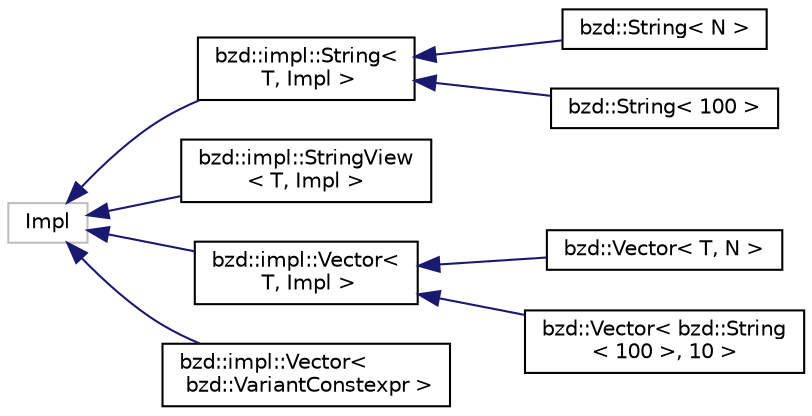 digraph "Graphical Class Hierarchy"
{
  edge [fontname="Helvetica",fontsize="10",labelfontname="Helvetica",labelfontsize="10"];
  node [fontname="Helvetica",fontsize="10",shape=record];
  rankdir="LR";
  Node133 [label="Impl",height=0.2,width=0.4,color="grey75", fillcolor="white", style="filled"];
  Node133 -> Node0 [dir="back",color="midnightblue",fontsize="10",style="solid",fontname="Helvetica"];
  Node0 [label="bzd::impl::String\<\l T, Impl \>",height=0.2,width=0.4,color="black", fillcolor="white", style="filled",URL="$classbzd_1_1impl_1_1String.html"];
  Node0 -> Node1 [dir="back",color="midnightblue",fontsize="10",style="solid",fontname="Helvetica"];
  Node1 [label="bzd::String\< N \>",height=0.2,width=0.4,color="black", fillcolor="white", style="filled",URL="$classbzd_1_1String.html"];
  Node0 -> Node2 [dir="back",color="midnightblue",fontsize="10",style="solid",fontname="Helvetica"];
  Node2 [label="bzd::String\< 100 \>",height=0.2,width=0.4,color="black", fillcolor="white", style="filled",URL="$classbzd_1_1String.html"];
  Node133 -> Node137 [dir="back",color="midnightblue",fontsize="10",style="solid",fontname="Helvetica"];
  Node137 [label="bzd::impl::StringView\l\< T, Impl \>",height=0.2,width=0.4,color="black", fillcolor="white", style="filled",URL="$classbzd_1_1impl_1_1StringView.html"];
  Node133 -> Node138 [dir="back",color="midnightblue",fontsize="10",style="solid",fontname="Helvetica"];
  Node138 [label="bzd::impl::Vector\<\l T, Impl \>",height=0.2,width=0.4,color="black", fillcolor="white", style="filled",URL="$classbzd_1_1impl_1_1Vector.html"];
  Node138 -> Node139 [dir="back",color="midnightblue",fontsize="10",style="solid",fontname="Helvetica"];
  Node139 [label="bzd::Vector\< T, N \>",height=0.2,width=0.4,color="black", fillcolor="white", style="filled",URL="$classbzd_1_1Vector.html"];
  Node138 -> Node140 [dir="back",color="midnightblue",fontsize="10",style="solid",fontname="Helvetica"];
  Node140 [label="bzd::Vector\< bzd::String\l\< 100 \>, 10 \>",height=0.2,width=0.4,color="black", fillcolor="white", style="filled",URL="$classbzd_1_1Vector.html"];
  Node133 -> Node141 [dir="back",color="midnightblue",fontsize="10",style="solid",fontname="Helvetica"];
  Node141 [label="bzd::impl::Vector\<\l bzd::VariantConstexpr \>",height=0.2,width=0.4,color="black", fillcolor="white", style="filled",URL="$classbzd_1_1impl_1_1Vector.html"];
}
